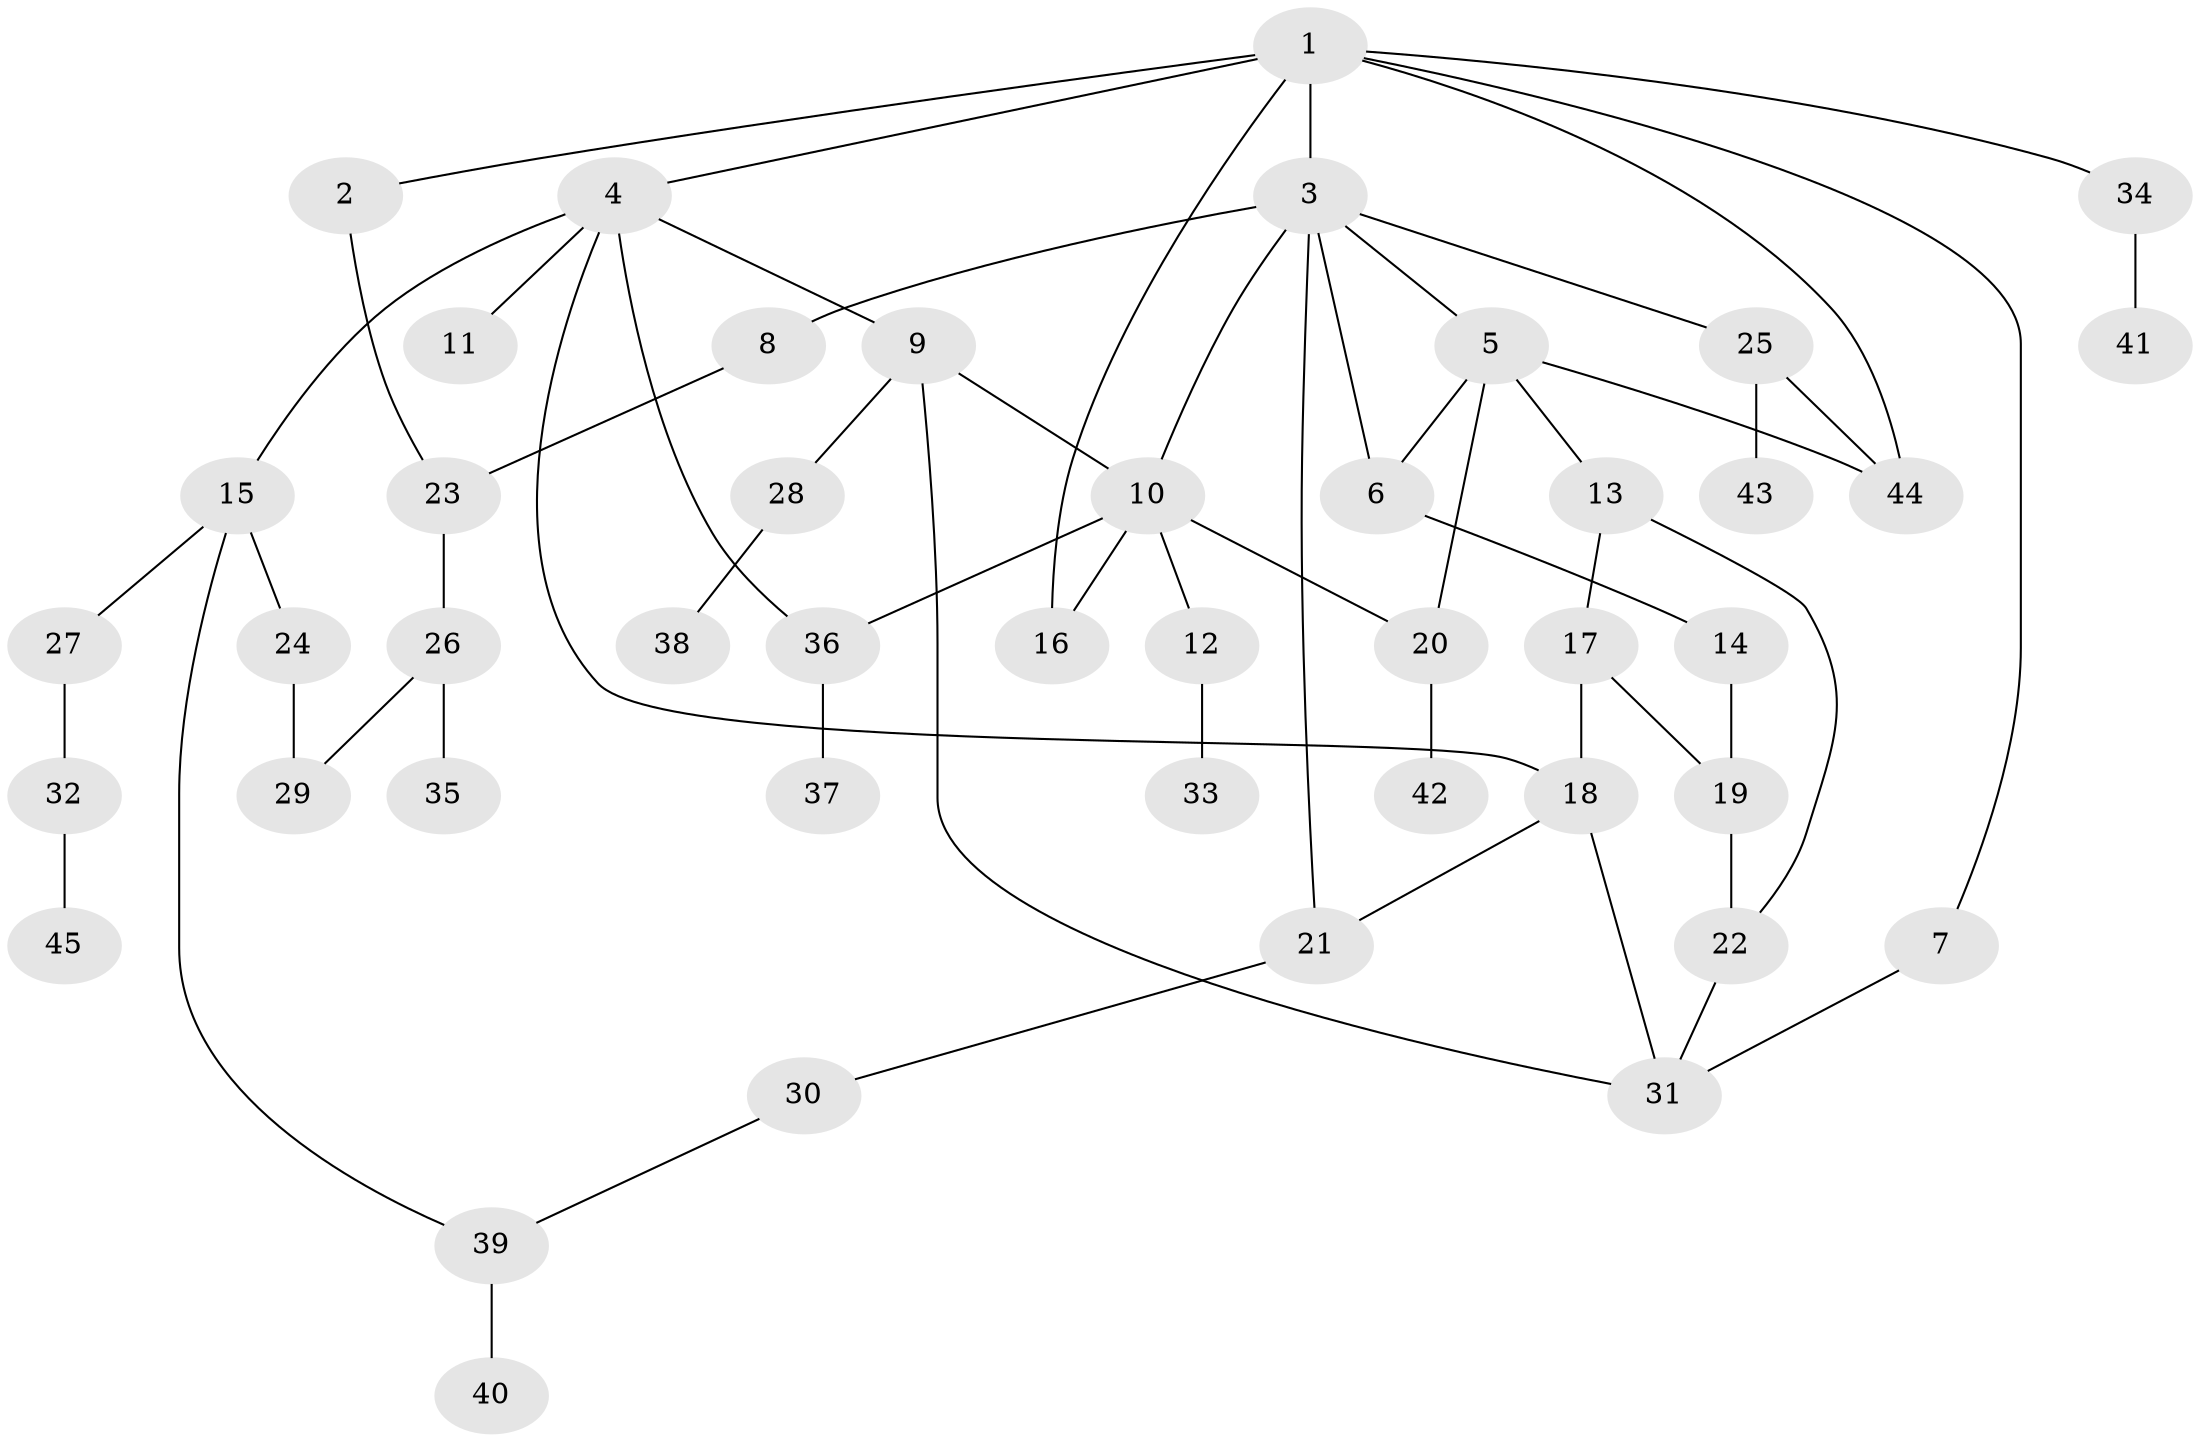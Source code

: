 // original degree distribution, {7: 0.046875, 2: 0.3125, 5: 0.046875, 3: 0.203125, 4: 0.078125, 6: 0.015625, 1: 0.296875}
// Generated by graph-tools (version 1.1) at 2025/48/03/04/25 22:48:44]
// undirected, 45 vertices, 61 edges
graph export_dot {
  node [color=gray90,style=filled];
  1;
  2;
  3;
  4;
  5;
  6;
  7;
  8;
  9;
  10;
  11;
  12;
  13;
  14;
  15;
  16;
  17;
  18;
  19;
  20;
  21;
  22;
  23;
  24;
  25;
  26;
  27;
  28;
  29;
  30;
  31;
  32;
  33;
  34;
  35;
  36;
  37;
  38;
  39;
  40;
  41;
  42;
  43;
  44;
  45;
  1 -- 2 [weight=1.0];
  1 -- 3 [weight=1.0];
  1 -- 4 [weight=1.0];
  1 -- 7 [weight=1.0];
  1 -- 16 [weight=1.0];
  1 -- 34 [weight=1.0];
  1 -- 44 [weight=1.0];
  2 -- 23 [weight=1.0];
  3 -- 5 [weight=1.0];
  3 -- 6 [weight=1.0];
  3 -- 8 [weight=1.0];
  3 -- 10 [weight=1.0];
  3 -- 21 [weight=1.0];
  3 -- 25 [weight=1.0];
  4 -- 9 [weight=1.0];
  4 -- 11 [weight=1.0];
  4 -- 15 [weight=1.0];
  4 -- 18 [weight=1.0];
  4 -- 36 [weight=1.0];
  5 -- 6 [weight=1.0];
  5 -- 13 [weight=1.0];
  5 -- 20 [weight=1.0];
  5 -- 44 [weight=1.0];
  6 -- 14 [weight=1.0];
  7 -- 31 [weight=1.0];
  8 -- 23 [weight=1.0];
  9 -- 10 [weight=1.0];
  9 -- 28 [weight=1.0];
  9 -- 31 [weight=1.0];
  10 -- 12 [weight=1.0];
  10 -- 16 [weight=1.0];
  10 -- 20 [weight=1.0];
  10 -- 36 [weight=1.0];
  12 -- 33 [weight=1.0];
  13 -- 17 [weight=1.0];
  13 -- 22 [weight=1.0];
  14 -- 19 [weight=1.0];
  15 -- 24 [weight=1.0];
  15 -- 27 [weight=1.0];
  15 -- 39 [weight=1.0];
  17 -- 18 [weight=1.0];
  17 -- 19 [weight=1.0];
  18 -- 21 [weight=1.0];
  18 -- 31 [weight=1.0];
  19 -- 22 [weight=3.0];
  20 -- 42 [weight=1.0];
  21 -- 30 [weight=1.0];
  22 -- 31 [weight=1.0];
  23 -- 26 [weight=1.0];
  24 -- 29 [weight=1.0];
  25 -- 43 [weight=1.0];
  25 -- 44 [weight=1.0];
  26 -- 29 [weight=1.0];
  26 -- 35 [weight=1.0];
  27 -- 32 [weight=1.0];
  28 -- 38 [weight=1.0];
  30 -- 39 [weight=1.0];
  32 -- 45 [weight=1.0];
  34 -- 41 [weight=1.0];
  36 -- 37 [weight=1.0];
  39 -- 40 [weight=1.0];
}
